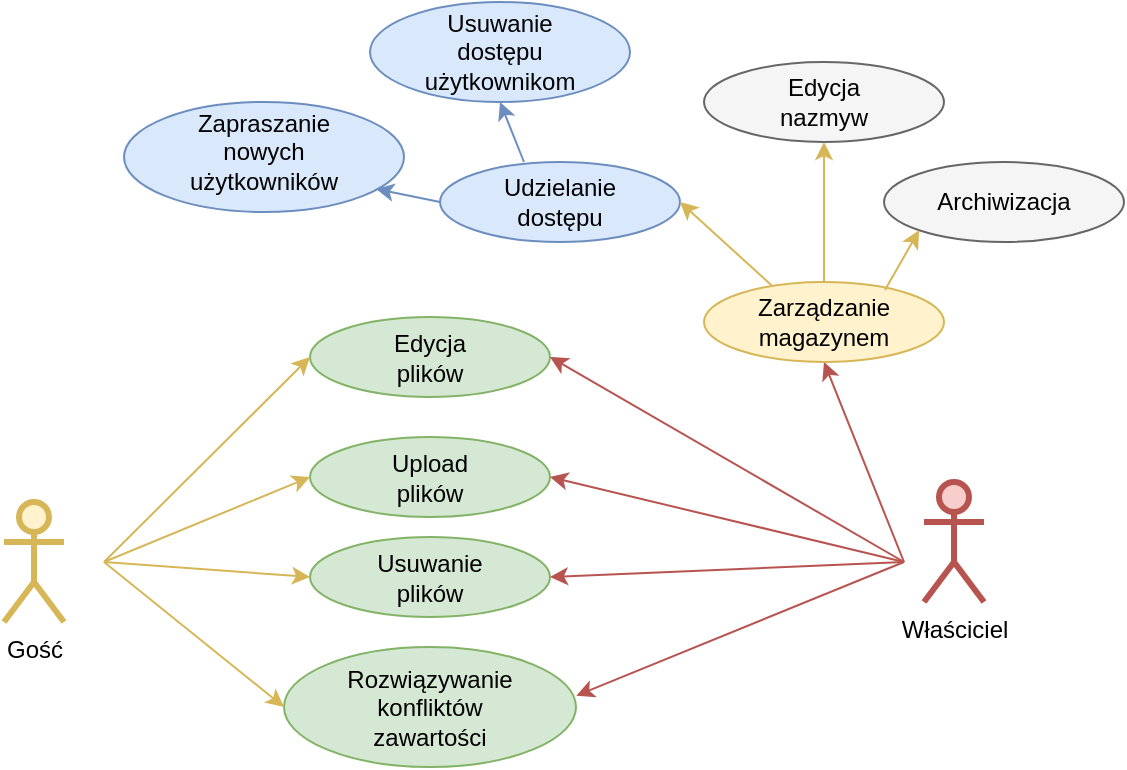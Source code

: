 <mxfile version="25.0.1">
  <diagram name="Strona-1" id="D_PXWI3JMT6i1Og7PZzE">
    <mxGraphModel dx="819" dy="546" grid="1" gridSize="10" guides="1" tooltips="1" connect="1" arrows="1" fold="1" page="1" pageScale="1" pageWidth="827" pageHeight="1169" math="0" shadow="0">
      <root>
        <mxCell id="0" />
        <mxCell id="1" parent="0" />
        <mxCell id="ntFwsFrtyWPqenDWhJ16-1" value="Gość" style="shape=umlActor;verticalLabelPosition=bottom;verticalAlign=top;html=1;outlineConnect=0;fillColor=#fff2cc;strokeColor=#d6b656;strokeWidth=3;" vertex="1" parent="1">
          <mxGeometry x="180" y="340" width="30" height="60" as="geometry" />
        </mxCell>
        <mxCell id="ntFwsFrtyWPqenDWhJ16-2" value="" style="ellipse;whiteSpace=wrap;html=1;fillColor=#d5e8d4;strokeColor=#82b366;" vertex="1" parent="1">
          <mxGeometry x="333" y="247.5" width="120" height="40" as="geometry" />
        </mxCell>
        <mxCell id="ntFwsFrtyWPqenDWhJ16-3" value="Edycja plików" style="text;html=1;align=center;verticalAlign=middle;whiteSpace=wrap;rounded=0;" vertex="1" parent="1">
          <mxGeometry x="363" y="252.5" width="60" height="30" as="geometry" />
        </mxCell>
        <mxCell id="ntFwsFrtyWPqenDWhJ16-4" value="" style="ellipse;whiteSpace=wrap;html=1;fillColor=#d5e8d4;strokeColor=#82b366;" vertex="1" parent="1">
          <mxGeometry x="333" y="307.5" width="120" height="40" as="geometry" />
        </mxCell>
        <mxCell id="ntFwsFrtyWPqenDWhJ16-5" value="Upload plików" style="text;html=1;align=center;verticalAlign=middle;whiteSpace=wrap;rounded=0;" vertex="1" parent="1">
          <mxGeometry x="363" y="312.5" width="60" height="30" as="geometry" />
        </mxCell>
        <mxCell id="ntFwsFrtyWPqenDWhJ16-6" value="" style="endArrow=classic;html=1;rounded=0;entryX=0;entryY=0.5;entryDx=0;entryDy=0;fillColor=#fff2cc;strokeColor=#d6b656;" edge="1" parent="1" target="ntFwsFrtyWPqenDWhJ16-2">
          <mxGeometry width="50" height="50" relative="1" as="geometry">
            <mxPoint x="230" y="370" as="sourcePoint" />
            <mxPoint x="480" y="385" as="targetPoint" />
          </mxGeometry>
        </mxCell>
        <mxCell id="ntFwsFrtyWPqenDWhJ16-7" value="" style="endArrow=classic;html=1;rounded=0;entryX=0;entryY=0.5;entryDx=0;entryDy=0;fillColor=#fff2cc;strokeColor=#d6b656;" edge="1" parent="1" target="ntFwsFrtyWPqenDWhJ16-4">
          <mxGeometry width="50" height="50" relative="1" as="geometry">
            <mxPoint x="230" y="370" as="sourcePoint" />
            <mxPoint x="308" y="354" as="targetPoint" />
          </mxGeometry>
        </mxCell>
        <mxCell id="ntFwsFrtyWPqenDWhJ16-17" value="Właściciel" style="shape=umlActor;verticalLabelPosition=bottom;verticalAlign=top;html=1;outlineConnect=0;fillColor=#f8cecc;strokeColor=#b85450;strokeWidth=3;" vertex="1" parent="1">
          <mxGeometry x="640" y="330" width="30" height="60" as="geometry" />
        </mxCell>
        <mxCell id="ntFwsFrtyWPqenDWhJ16-18" value="" style="ellipse;whiteSpace=wrap;html=1;fillColor=#d5e8d4;strokeColor=#82b366;" vertex="1" parent="1">
          <mxGeometry x="333" y="357.5" width="120" height="40" as="geometry" />
        </mxCell>
        <mxCell id="ntFwsFrtyWPqenDWhJ16-19" value="Usuwanie plików" style="text;html=1;align=center;verticalAlign=middle;whiteSpace=wrap;rounded=0;" vertex="1" parent="1">
          <mxGeometry x="363" y="362.5" width="60" height="30" as="geometry" />
        </mxCell>
        <mxCell id="ntFwsFrtyWPqenDWhJ16-20" value="" style="ellipse;whiteSpace=wrap;html=1;fillColor=#d5e8d4;strokeColor=#82b366;" vertex="1" parent="1">
          <mxGeometry x="320" y="412.5" width="146" height="60" as="geometry" />
        </mxCell>
        <mxCell id="ntFwsFrtyWPqenDWhJ16-21" value="Rozwiązywanie konfliktów zawartości" style="text;html=1;align=center;verticalAlign=middle;whiteSpace=wrap;rounded=0;" vertex="1" parent="1">
          <mxGeometry x="363" y="427.5" width="60" height="30" as="geometry" />
        </mxCell>
        <mxCell id="ntFwsFrtyWPqenDWhJ16-22" value="" style="endArrow=classic;html=1;rounded=0;entryX=0;entryY=0.5;entryDx=0;entryDy=0;fillColor=#fff2cc;strokeColor=#d6b656;" edge="1" parent="1" target="ntFwsFrtyWPqenDWhJ16-20">
          <mxGeometry width="50" height="50" relative="1" as="geometry">
            <mxPoint x="230" y="370" as="sourcePoint" />
            <mxPoint x="343" y="338" as="targetPoint" />
          </mxGeometry>
        </mxCell>
        <mxCell id="ntFwsFrtyWPqenDWhJ16-23" value="" style="endArrow=classic;html=1;rounded=0;entryX=0;entryY=0.5;entryDx=0;entryDy=0;fillColor=#fff2cc;strokeColor=#d6b656;" edge="1" parent="1" target="ntFwsFrtyWPqenDWhJ16-18">
          <mxGeometry width="50" height="50" relative="1" as="geometry">
            <mxPoint x="230" y="370" as="sourcePoint" />
            <mxPoint x="353" y="348" as="targetPoint" />
          </mxGeometry>
        </mxCell>
        <mxCell id="ntFwsFrtyWPqenDWhJ16-24" value="" style="endArrow=classic;html=1;rounded=0;entryX=1;entryY=0.5;entryDx=0;entryDy=0;fillColor=#f8cecc;strokeColor=#b85450;" edge="1" parent="1" target="ntFwsFrtyWPqenDWhJ16-2">
          <mxGeometry width="50" height="50" relative="1" as="geometry">
            <mxPoint x="630" y="370" as="sourcePoint" />
            <mxPoint x="343" y="338" as="targetPoint" />
          </mxGeometry>
        </mxCell>
        <mxCell id="ntFwsFrtyWPqenDWhJ16-25" value="" style="endArrow=classic;html=1;rounded=0;entryX=1;entryY=0.5;entryDx=0;entryDy=0;fillColor=#f8cecc;strokeColor=#b85450;" edge="1" parent="1" target="ntFwsFrtyWPqenDWhJ16-4">
          <mxGeometry width="50" height="50" relative="1" as="geometry">
            <mxPoint x="630" y="370" as="sourcePoint" />
            <mxPoint x="463" y="278" as="targetPoint" />
          </mxGeometry>
        </mxCell>
        <mxCell id="ntFwsFrtyWPqenDWhJ16-26" value="" style="endArrow=classic;html=1;rounded=0;entryX=1;entryY=0.5;entryDx=0;entryDy=0;fillColor=#f8cecc;strokeColor=#b85450;" edge="1" parent="1" target="ntFwsFrtyWPqenDWhJ16-18">
          <mxGeometry width="50" height="50" relative="1" as="geometry">
            <mxPoint x="630" y="370" as="sourcePoint" />
            <mxPoint x="463" y="338" as="targetPoint" />
          </mxGeometry>
        </mxCell>
        <mxCell id="ntFwsFrtyWPqenDWhJ16-27" value="" style="endArrow=classic;html=1;rounded=0;entryX=1.001;entryY=0.406;entryDx=0;entryDy=0;fillColor=#f8cecc;strokeColor=#b85450;entryPerimeter=0;" edge="1" parent="1" target="ntFwsFrtyWPqenDWhJ16-20">
          <mxGeometry width="50" height="50" relative="1" as="geometry">
            <mxPoint x="630" y="370" as="sourcePoint" />
            <mxPoint x="473" y="348" as="targetPoint" />
          </mxGeometry>
        </mxCell>
        <mxCell id="ntFwsFrtyWPqenDWhJ16-28" value="" style="ellipse;whiteSpace=wrap;html=1;fillColor=#dae8fc;strokeColor=#6c8ebf;" vertex="1" parent="1">
          <mxGeometry x="398" y="170" width="120" height="40" as="geometry" />
        </mxCell>
        <mxCell id="ntFwsFrtyWPqenDWhJ16-29" value="Udzielanie dostępu" style="text;html=1;align=center;verticalAlign=middle;whiteSpace=wrap;rounded=0;" vertex="1" parent="1">
          <mxGeometry x="428" y="175" width="60" height="30" as="geometry" />
        </mxCell>
        <mxCell id="ntFwsFrtyWPqenDWhJ16-30" value="" style="ellipse;whiteSpace=wrap;html=1;fillColor=#dae8fc;strokeColor=#6c8ebf;" vertex="1" parent="1">
          <mxGeometry x="240" y="140" width="140" height="55" as="geometry" />
        </mxCell>
        <mxCell id="ntFwsFrtyWPqenDWhJ16-31" value="Zapraszanie nowych użytkowników" style="text;html=1;align=center;verticalAlign=middle;whiteSpace=wrap;rounded=0;" vertex="1" parent="1">
          <mxGeometry x="280" y="150" width="60" height="30" as="geometry" />
        </mxCell>
        <mxCell id="ntFwsFrtyWPqenDWhJ16-32" value="" style="ellipse;whiteSpace=wrap;html=1;fillColor=#dae8fc;strokeColor=#6c8ebf;" vertex="1" parent="1">
          <mxGeometry x="363" y="90" width="130" height="50" as="geometry" />
        </mxCell>
        <mxCell id="ntFwsFrtyWPqenDWhJ16-33" value="Usuwanie dostępu użytkownikom" style="text;html=1;align=center;verticalAlign=middle;whiteSpace=wrap;rounded=0;" vertex="1" parent="1">
          <mxGeometry x="398" y="100" width="60" height="30" as="geometry" />
        </mxCell>
        <mxCell id="ntFwsFrtyWPqenDWhJ16-35" value="" style="endArrow=classic;html=1;rounded=0;fillColor=#f8cecc;strokeColor=#b85450;entryX=0.5;entryY=1;entryDx=0;entryDy=0;" edge="1" parent="1" target="ntFwsFrtyWPqenDWhJ16-40">
          <mxGeometry width="50" height="50" relative="1" as="geometry">
            <mxPoint x="630" y="370" as="sourcePoint" />
            <mxPoint x="590" y="280" as="targetPoint" />
          </mxGeometry>
        </mxCell>
        <mxCell id="ntFwsFrtyWPqenDWhJ16-36" value="" style="endArrow=classic;html=1;rounded=0;entryX=0.9;entryY=0.79;entryDx=0;entryDy=0;fillColor=#dae8fc;strokeColor=#6c8ebf;entryPerimeter=0;exitX=0;exitY=0.5;exitDx=0;exitDy=0;" edge="1" parent="1" source="ntFwsFrtyWPqenDWhJ16-28" target="ntFwsFrtyWPqenDWhJ16-30">
          <mxGeometry width="50" height="50" relative="1" as="geometry">
            <mxPoint x="525" y="360" as="sourcePoint" />
            <mxPoint x="348" y="258" as="targetPoint" />
          </mxGeometry>
        </mxCell>
        <mxCell id="ntFwsFrtyWPqenDWhJ16-37" value="" style="endArrow=classic;html=1;rounded=0;entryX=0.5;entryY=1;entryDx=0;entryDy=0;fillColor=#dae8fc;strokeColor=#6c8ebf;exitX=0.35;exitY=0;exitDx=0;exitDy=0;exitPerimeter=0;" edge="1" parent="1" source="ntFwsFrtyWPqenDWhJ16-28" target="ntFwsFrtyWPqenDWhJ16-32">
          <mxGeometry width="50" height="50" relative="1" as="geometry">
            <mxPoint x="535" y="370" as="sourcePoint" />
            <mxPoint x="358" y="268" as="targetPoint" />
          </mxGeometry>
        </mxCell>
        <mxCell id="ntFwsFrtyWPqenDWhJ16-40" value="" style="ellipse;whiteSpace=wrap;html=1;fillColor=#fff2cc;strokeColor=#d6b656;" vertex="1" parent="1">
          <mxGeometry x="530" y="230" width="120" height="40" as="geometry" />
        </mxCell>
        <mxCell id="ntFwsFrtyWPqenDWhJ16-41" value="Zarządzanie magazynem" style="text;html=1;align=center;verticalAlign=middle;whiteSpace=wrap;rounded=0;" vertex="1" parent="1">
          <mxGeometry x="560" y="235" width="60" height="30" as="geometry" />
        </mxCell>
        <mxCell id="ntFwsFrtyWPqenDWhJ16-43" value="" style="ellipse;whiteSpace=wrap;html=1;fillColor=#f5f5f5;strokeColor=#666666;fontColor=#333333;" vertex="1" parent="1">
          <mxGeometry x="530" y="120" width="120" height="40" as="geometry" />
        </mxCell>
        <mxCell id="ntFwsFrtyWPqenDWhJ16-44" value="Edycja nazmyw" style="text;html=1;align=center;verticalAlign=middle;whiteSpace=wrap;rounded=0;" vertex="1" parent="1">
          <mxGeometry x="560" y="125" width="60" height="30" as="geometry" />
        </mxCell>
        <mxCell id="ntFwsFrtyWPqenDWhJ16-45" value="" style="ellipse;whiteSpace=wrap;html=1;fillColor=#f5f5f5;strokeColor=#666666;fontColor=#333333;" vertex="1" parent="1">
          <mxGeometry x="620" y="170" width="120" height="40" as="geometry" />
        </mxCell>
        <mxCell id="ntFwsFrtyWPqenDWhJ16-46" value="Archiwizacja" style="text;html=1;align=center;verticalAlign=middle;whiteSpace=wrap;rounded=0;" vertex="1" parent="1">
          <mxGeometry x="650" y="175" width="60" height="30" as="geometry" />
        </mxCell>
        <mxCell id="ntFwsFrtyWPqenDWhJ16-47" value="" style="endArrow=classic;html=1;rounded=0;fillColor=#fff2cc;strokeColor=#d6b656;entryX=1;entryY=0.5;entryDx=0;entryDy=0;exitX=0.287;exitY=0.057;exitDx=0;exitDy=0;exitPerimeter=0;" edge="1" parent="1" source="ntFwsFrtyWPqenDWhJ16-40" target="ntFwsFrtyWPqenDWhJ16-28">
          <mxGeometry width="50" height="50" relative="1" as="geometry">
            <mxPoint x="640" y="380" as="sourcePoint" />
            <mxPoint x="600" y="280" as="targetPoint" />
          </mxGeometry>
        </mxCell>
        <mxCell id="ntFwsFrtyWPqenDWhJ16-48" value="" style="endArrow=classic;html=1;rounded=0;fillColor=#fff2cc;strokeColor=#d6b656;entryX=0.5;entryY=1;entryDx=0;entryDy=0;exitX=0.5;exitY=0;exitDx=0;exitDy=0;" edge="1" parent="1" source="ntFwsFrtyWPqenDWhJ16-40" target="ntFwsFrtyWPqenDWhJ16-43">
          <mxGeometry width="50" height="50" relative="1" as="geometry">
            <mxPoint x="650" y="390" as="sourcePoint" />
            <mxPoint x="610" y="290" as="targetPoint" />
          </mxGeometry>
        </mxCell>
        <mxCell id="ntFwsFrtyWPqenDWhJ16-49" value="" style="endArrow=classic;html=1;rounded=0;fillColor=#fff2cc;strokeColor=#d6b656;entryX=0;entryY=1;entryDx=0;entryDy=0;exitX=0.754;exitY=0.1;exitDx=0;exitDy=0;exitPerimeter=0;" edge="1" parent="1" source="ntFwsFrtyWPqenDWhJ16-40" target="ntFwsFrtyWPqenDWhJ16-45">
          <mxGeometry width="50" height="50" relative="1" as="geometry">
            <mxPoint x="660" y="400" as="sourcePoint" />
            <mxPoint x="620" y="300" as="targetPoint" />
          </mxGeometry>
        </mxCell>
      </root>
    </mxGraphModel>
  </diagram>
</mxfile>
